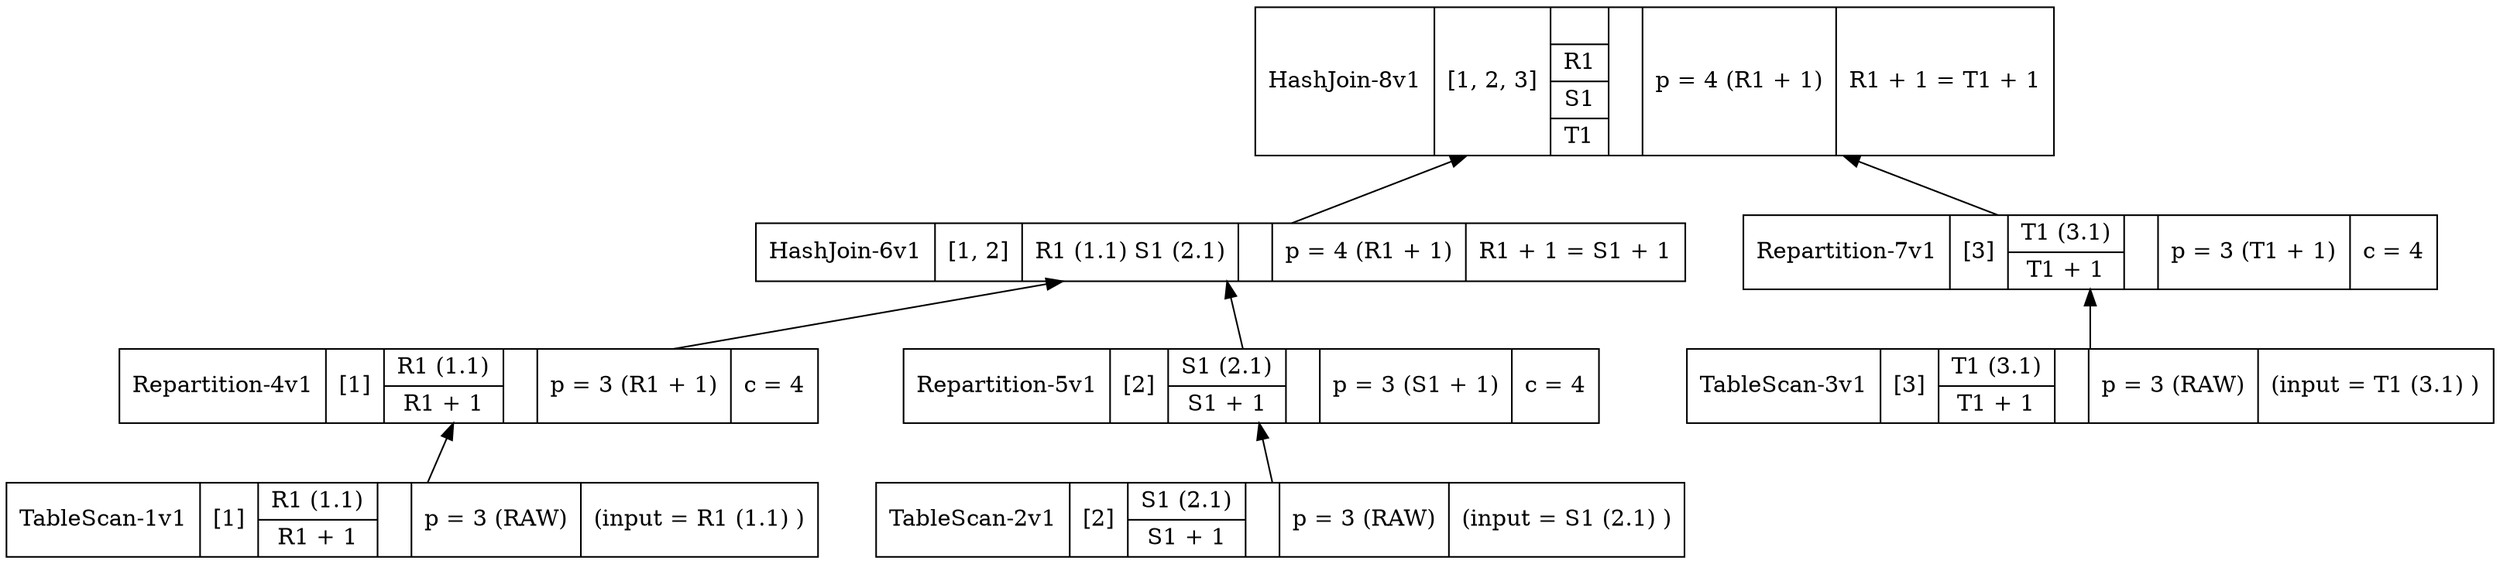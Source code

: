 digraph example1 {
    node [shape=record];
    rankdir=BT;
    nodesep=0.5;
    ordering="in";
    lopkeyLOPKey6v1 -> lopkeyLOPKey8v1;
    lopkeyLOPKey4v1 -> lopkeyLOPKey6v1;
    lopkeyLOPKey1v1 -> lopkeyLOPKey4v1;
    lopkeyLOPKey1v1[label="TableScan-1v1|[1]|{R1 (1.1) |R1 + 1}|{}|p = 3 (RAW)|(input = R1 (1.1) )"];
    lopkeyLOPKey4v1[label="Repartition-4v1|[1]|{R1 (1.1) |R1 + 1}|{}|p = 3 (R1 + 1)|c = 4"];
    lopkeyLOPKey5v1 -> lopkeyLOPKey6v1;
    lopkeyLOPKey2v1 -> lopkeyLOPKey5v1;
    lopkeyLOPKey2v1[label="TableScan-2v1|[2]|{S1 (2.1) |S1 + 1}|{}|p = 3 (RAW)|(input = S1 (2.1) )"];
    lopkeyLOPKey5v1[label="Repartition-5v1|[2]|{S1 (2.1) |S1 + 1}|{}|p = 3 (S1 + 1)|c = 4"];
    lopkeyLOPKey6v1[label="HashJoin-6v1|[1, 2]|R1 (1.1) S1 (2.1) |{}|p = 4 (R1 + 1)|R1 + 1 = S1 + 1"];
    lopkeyLOPKey7v1 -> lopkeyLOPKey8v1;
    lopkeyLOPKey3v1 -> lopkeyLOPKey7v1;
    lopkeyLOPKey3v1[label="TableScan-3v1|[3]|{T1 (3.1) |T1 + 1}|{}|p = 3 (RAW)|(input = T1 (3.1) )"];
    lopkeyLOPKey7v1[label="Repartition-7v1|[3]|{T1 (3.1) |T1 + 1}|{}|p = 3 (T1 + 1)|c = 4"];
    lopkeyLOPKey8v1[label="HashJoin-8v1|[1, 2, 3]|{|R1|S1|T1}|{}|p = 4 (R1 + 1)|R1 + 1 = T1 + 1"];
}
